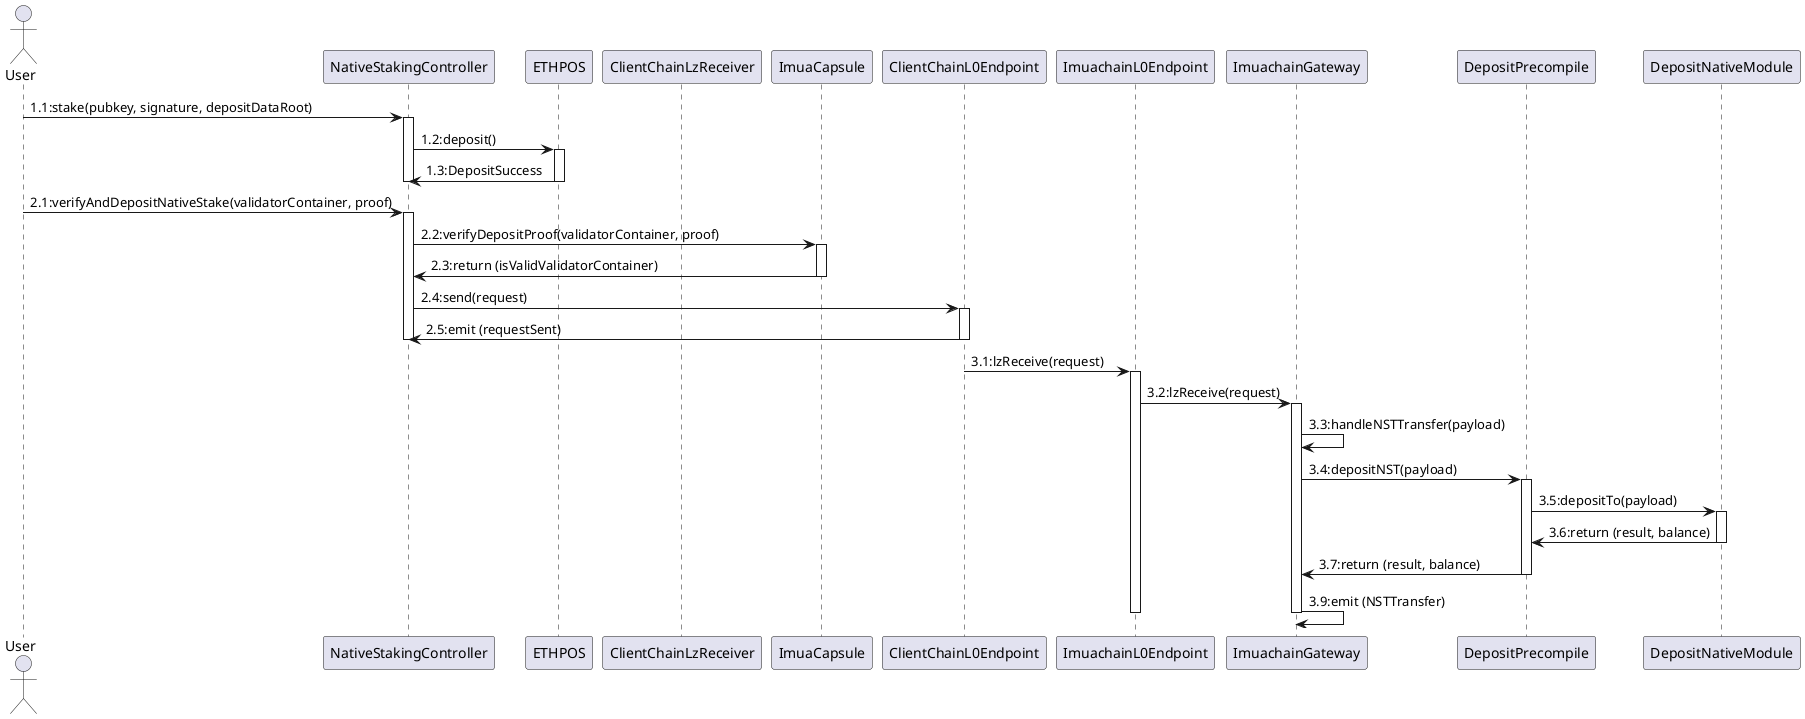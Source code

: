 ### all functions

@startuml
actor User
participant NativeStakingController
participant ETHPOS
participant ClientChainLzReceiver
participant ImuaCapsule
participant ClientChainL0Endpoint
participant ImuachainL0Endpoint
participant ImuachainGateway
participant DepositPrecompile
participant DepositNativeModule

User -> NativeStakingController: 1.1:stake(pubkey, signature, depositDataRoot)
activate NativeStakingController
NativeStakingController -> ETHPOS: 1.2:deposit()
activate ETHPOS
ETHPOS -> NativeStakingController: 1.3:DepositSuccess
deactivate ETHPOS
deactivate NativeStakingController

User -> NativeStakingController: 2.1:verifyAndDepositNativeStake(validatorContainer, proof)
activate NativeStakingController
NativeStakingController -> ImuaCapsule: 2.2:verifyDepositProof(validatorContainer, proof)
activate ImuaCapsule
ImuaCapsule -> NativeStakingController: 2.3:return (isValidValidatorContainer)
deactivate ImuaCapsule
NativeStakingController -> ClientChainL0Endpoint: 2.4:send(request)
activate ClientChainL0Endpoint
ClientChainL0Endpoint -> NativeStakingController: 2.5:emit (requestSent)
deactivate ClientChainL0Endpoint
deactivate NativeStakingController
ClientChainL0Endpoint -> ImuachainL0Endpoint: 3.1:lzReceive(request)
activate ImuachainL0Endpoint
ImuachainL0Endpoint -> ImuachainGateway: 3.2:lzReceive(request)
activate ImuachainGateway
ImuachainGateway -> ImuachainGateway: 3.3:handleNSTTransfer(payload)
ImuachainGateway -> DepositPrecompile: 3.4:depositNST(payload)
activate DepositPrecompile
DepositPrecompile -> DepositNativeModule: 3.5:depositTo(payload)
activate DepositNativeModule
DepositNativeModule -> DepositPrecompile: 3.6:return (result, balance)
deactivate DepositNativeModule
DepositPrecompile -> ImuachainGateway: 3.7:return (result, balance)
deactivate DepositPrecompile
ImuachainGateway -> ImuachainGateway: 3.9:emit (NSTTransfer)
deactivate ImuachainGateway
deactivate ImuachainL0Endpoint

@enduml


@startuml
title NativeRestakingController: verifyAndDepositNativeStake() function

start

:Get the capsule associated with the message sender;
if (capsule == address(0)) then (yes)
    :Revert with CapsuleDoesNotExist error;
    stop
endif

:Call capsule.verifyDepositProof(validatorContainer, proof);
fork
    :Check if caller is gateway;
    if (msg.sender != gateway) then (no)
        :Revert with "ImuaCapsule: only client chain gateway could call this function";
        stop
    endif

    :Get validator pubkey and withdrawal credentials from validatorContainer;
    :Get Validator struct for pubkey from _capsuleValidators;

    if (validator.status != UNREGISTERED) then (yes)
        :Revert with DoubleDepositedValidator error;
        stop
    endif

    if (_isStaleProof(validator, proof.beaconBlockTimestamp)) then (yes)
        :Revert with StaleValidatorContainer error;
        stop
    endif

    if (!validatorContainer.verifyValidatorContainerBasic()) then (no)
        :Revert with InvalidValidatorContainer error;
        stop
    endif

    if (!_isActivatedAtEpoch(validatorContainer, proof.beaconBlockTimestamp)) then (no)
        :Revert with InvalidValidatorContainer error;
        stop
    endif

    if (withdrawalCredentials != capsuleWithdrawalCredentials()) then (yes)
        :Revert with InvalidValidatorContainer error;
        stop
    endif

    :Verify validator container using _verifyValidatorContainer();
    :Update Validator struct with new status, index, and balance;
    :Store validator pubkey in _capsuleValidatorsByIndex;
fork again

:Calculate the depositValue using validatorContainer.getEffectiveBalance();
:Store the request details in registeredRequests and registeredRequestActions;

:Encode the request action arguments;
:Send the request action to Imuachain using _sendMsgToImuachain();

stop

@enduml